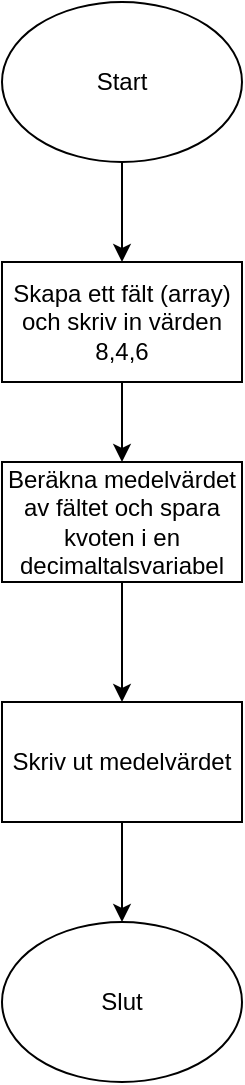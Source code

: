 <mxfile version="22.1.7" type="github">
  <diagram name="Sida-1" id="yPpwmeV9KJYCm5tZkfwi">
    <mxGraphModel dx="1478" dy="756" grid="1" gridSize="10" guides="1" tooltips="1" connect="1" arrows="1" fold="1" page="1" pageScale="1" pageWidth="827" pageHeight="1169" math="0" shadow="0">
      <root>
        <mxCell id="0" />
        <mxCell id="1" parent="0" />
        <mxCell id="3TbTK0MZ1GDGXiROB_Ax-4" value="" style="edgeStyle=orthogonalEdgeStyle;rounded=0;orthogonalLoop=1;jettySize=auto;html=1;" edge="1" parent="1" source="3TbTK0MZ1GDGXiROB_Ax-1" target="3TbTK0MZ1GDGXiROB_Ax-2">
          <mxGeometry relative="1" as="geometry" />
        </mxCell>
        <mxCell id="3TbTK0MZ1GDGXiROB_Ax-1" value="Start" style="ellipse;whiteSpace=wrap;html=1;" vertex="1" parent="1">
          <mxGeometry x="-30" y="270" width="120" height="80" as="geometry" />
        </mxCell>
        <mxCell id="3TbTK0MZ1GDGXiROB_Ax-5" value="" style="edgeStyle=orthogonalEdgeStyle;rounded=0;orthogonalLoop=1;jettySize=auto;html=1;" edge="1" parent="1" source="3TbTK0MZ1GDGXiROB_Ax-2" target="3TbTK0MZ1GDGXiROB_Ax-3">
          <mxGeometry relative="1" as="geometry" />
        </mxCell>
        <mxCell id="3TbTK0MZ1GDGXiROB_Ax-2" value="Skapa ett fält (array) och skriv in värden 8,4,6" style="rounded=0;whiteSpace=wrap;html=1;" vertex="1" parent="1">
          <mxGeometry x="-30" y="400" width="120" height="60" as="geometry" />
        </mxCell>
        <mxCell id="3TbTK0MZ1GDGXiROB_Ax-9" value="" style="edgeStyle=orthogonalEdgeStyle;rounded=0;orthogonalLoop=1;jettySize=auto;html=1;entryX=0.5;entryY=0;entryDx=0;entryDy=0;" edge="1" parent="1" source="3TbTK0MZ1GDGXiROB_Ax-3" target="3TbTK0MZ1GDGXiROB_Ax-7">
          <mxGeometry relative="1" as="geometry">
            <mxPoint x="30" y="620.0" as="targetPoint" />
          </mxGeometry>
        </mxCell>
        <mxCell id="3TbTK0MZ1GDGXiROB_Ax-3" value="Beräkna medelvärdet av fältet och spara kvoten i en decimaltalsvariabel" style="rounded=0;whiteSpace=wrap;html=1;" vertex="1" parent="1">
          <mxGeometry x="-30" y="500" width="120" height="60" as="geometry" />
        </mxCell>
        <mxCell id="3TbTK0MZ1GDGXiROB_Ax-11" value="" style="edgeStyle=orthogonalEdgeStyle;rounded=0;orthogonalLoop=1;jettySize=auto;html=1;" edge="1" parent="1" source="3TbTK0MZ1GDGXiROB_Ax-7" target="3TbTK0MZ1GDGXiROB_Ax-8">
          <mxGeometry relative="1" as="geometry" />
        </mxCell>
        <mxCell id="3TbTK0MZ1GDGXiROB_Ax-7" value="Skriv ut medelvärdet" style="rounded=0;whiteSpace=wrap;html=1;" vertex="1" parent="1">
          <mxGeometry x="-30" y="620" width="120" height="60" as="geometry" />
        </mxCell>
        <mxCell id="3TbTK0MZ1GDGXiROB_Ax-8" value="Slut" style="ellipse;whiteSpace=wrap;html=1;" vertex="1" parent="1">
          <mxGeometry x="-30" y="730" width="120" height="80" as="geometry" />
        </mxCell>
      </root>
    </mxGraphModel>
  </diagram>
</mxfile>
